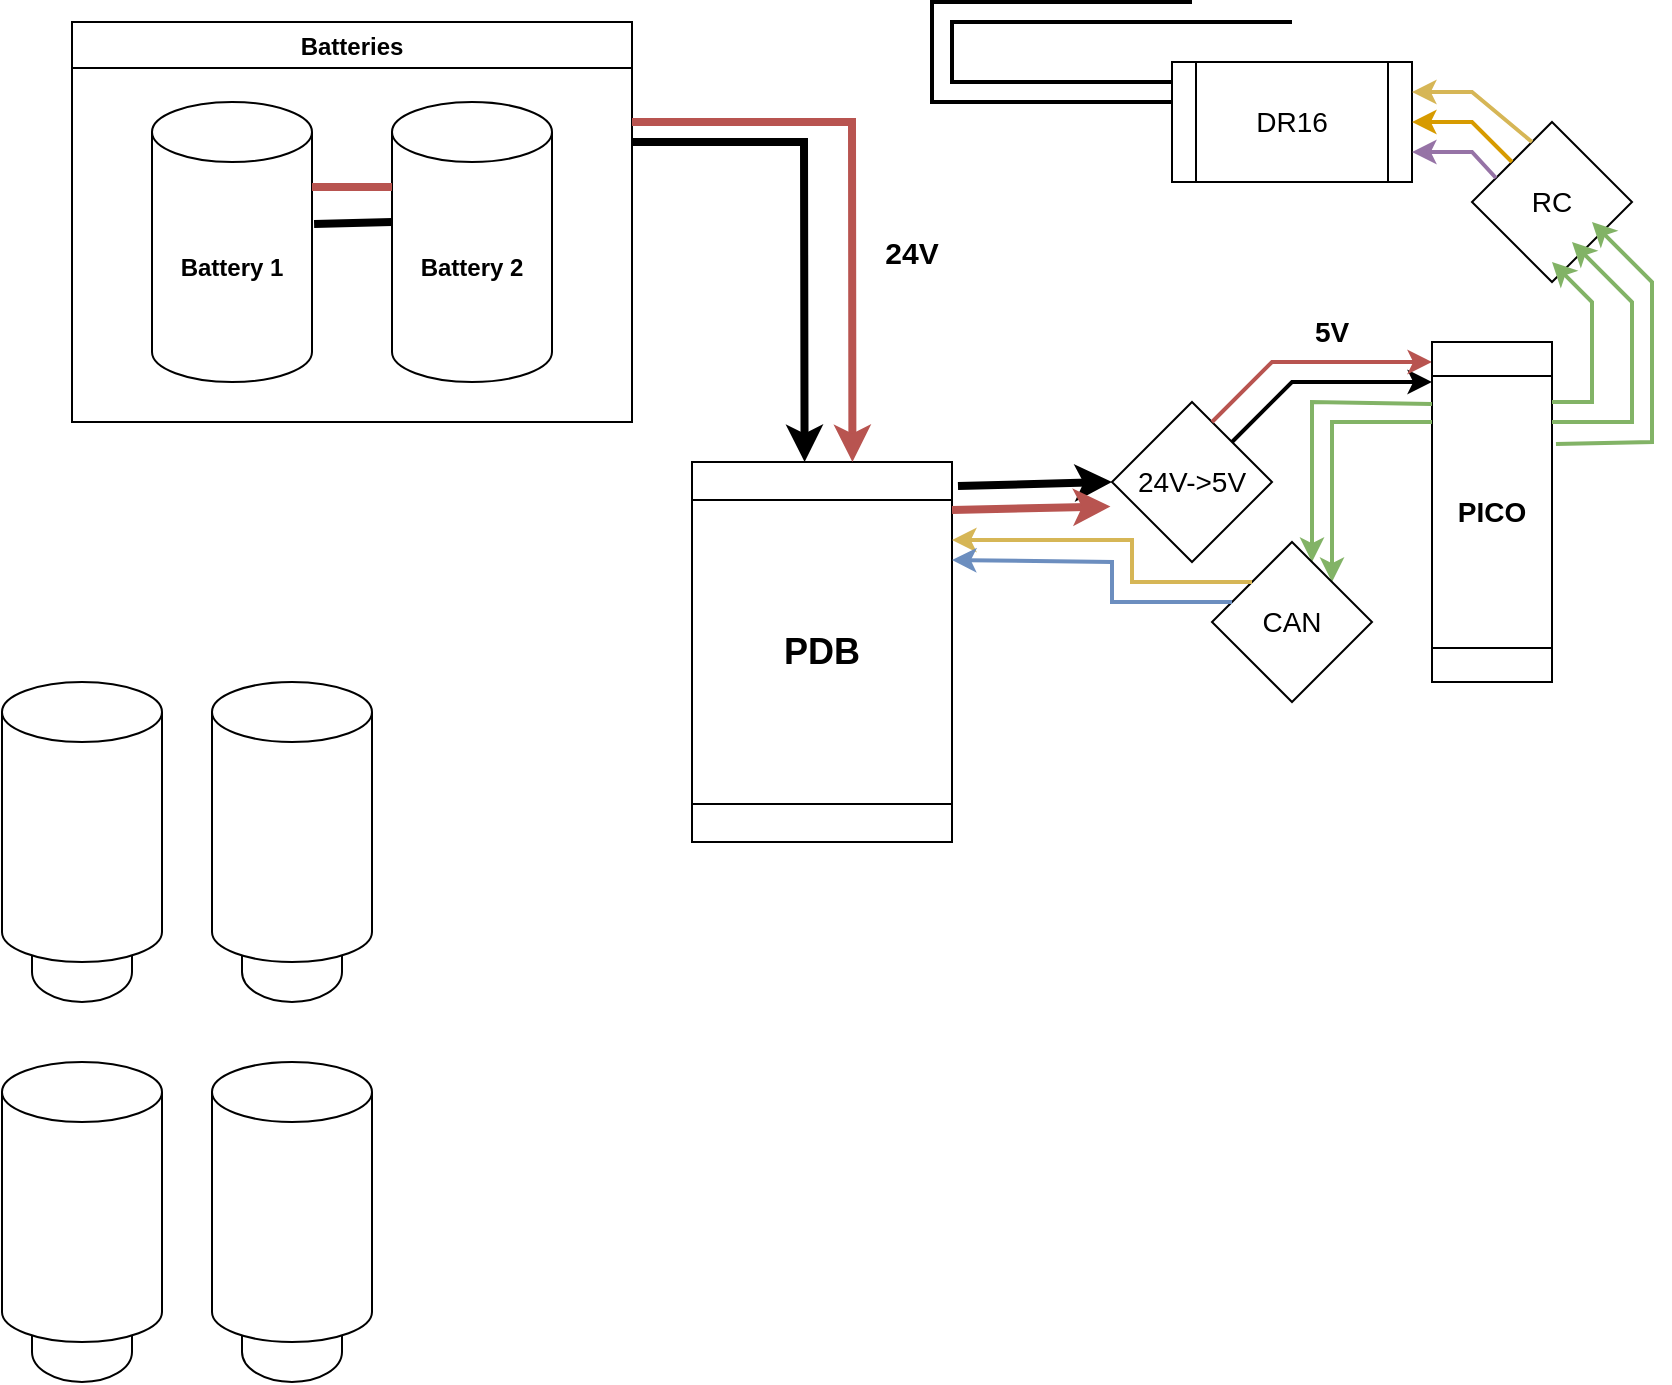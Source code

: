 <mxfile version="20.0.4" type="github">
  <diagram id="C5RBs43oDa-KdzZeNtuy" name="Page-1">
    <mxGraphModel dx="1214" dy="774" grid="1" gridSize="10" guides="1" tooltips="1" connect="1" arrows="1" fold="1" page="1" pageScale="1" pageWidth="827" pageHeight="1169" math="0" shadow="0">
      <root>
        <mxCell id="WIyWlLk6GJQsqaUBKTNV-0" />
        <mxCell id="WIyWlLk6GJQsqaUBKTNV-1" parent="WIyWlLk6GJQsqaUBKTNV-0" />
        <mxCell id="nK2j5enhJsr7-rCD3_EY-0" value="Batteries" style="swimlane;" vertex="1" parent="WIyWlLk6GJQsqaUBKTNV-1">
          <mxGeometry x="40" y="20" width="280" height="200" as="geometry" />
        </mxCell>
        <mxCell id="nK2j5enhJsr7-rCD3_EY-1" value="&lt;b&gt;Battery 1&lt;/b&gt;" style="shape=cylinder3;whiteSpace=wrap;html=1;boundedLbl=1;backgroundOutline=1;size=15;" vertex="1" parent="nK2j5enhJsr7-rCD3_EY-0">
          <mxGeometry x="40" y="40" width="80" height="140" as="geometry" />
        </mxCell>
        <mxCell id="nK2j5enhJsr7-rCD3_EY-2" value="&lt;b&gt;Battery 2&lt;/b&gt;" style="shape=cylinder3;whiteSpace=wrap;html=1;boundedLbl=1;backgroundOutline=1;size=15;" vertex="1" parent="nK2j5enhJsr7-rCD3_EY-0">
          <mxGeometry x="160" y="40" width="80" height="140" as="geometry" />
        </mxCell>
        <mxCell id="nK2j5enhJsr7-rCD3_EY-3" value="" style="endArrow=none;html=1;rounded=0;entryX=0;entryY=0;entryDx=0;entryDy=42.5;entryPerimeter=0;exitX=1;exitY=0;exitDx=0;exitDy=42.5;exitPerimeter=0;fillColor=#f8cecc;strokeColor=#b85450;strokeWidth=4;" edge="1" parent="nK2j5enhJsr7-rCD3_EY-0" source="nK2j5enhJsr7-rCD3_EY-1" target="nK2j5enhJsr7-rCD3_EY-2">
          <mxGeometry width="50" height="50" relative="1" as="geometry">
            <mxPoint x="350" y="460" as="sourcePoint" />
            <mxPoint x="400" y="410" as="targetPoint" />
          </mxGeometry>
        </mxCell>
        <mxCell id="nK2j5enhJsr7-rCD3_EY-4" value="" style="endArrow=none;html=1;rounded=0;exitX=1.013;exitY=0.436;exitDx=0;exitDy=0;exitPerimeter=0;strokeWidth=4;" edge="1" parent="nK2j5enhJsr7-rCD3_EY-0" source="nK2j5enhJsr7-rCD3_EY-1">
          <mxGeometry width="50" height="50" relative="1" as="geometry">
            <mxPoint x="350" y="460" as="sourcePoint" />
            <mxPoint x="160" y="100" as="targetPoint" />
          </mxGeometry>
        </mxCell>
        <mxCell id="nK2j5enhJsr7-rCD3_EY-5" value="&lt;font style=&quot;font-size: 18px;&quot;&gt;&lt;b&gt;PDB&lt;/b&gt;&lt;/font&gt;" style="shape=process;whiteSpace=wrap;html=1;backgroundOutline=1;direction=south;" vertex="1" parent="WIyWlLk6GJQsqaUBKTNV-1">
          <mxGeometry x="350" y="240" width="130" height="190" as="geometry" />
        </mxCell>
        <mxCell id="nK2j5enhJsr7-rCD3_EY-6" value="" style="endArrow=classic;html=1;rounded=0;strokeWidth=4;entryX=0;entryY=0.567;entryDx=0;entryDy=0;entryPerimeter=0;" edge="1" parent="WIyWlLk6GJQsqaUBKTNV-1" target="nK2j5enhJsr7-rCD3_EY-5">
          <mxGeometry width="50" height="50" relative="1" as="geometry">
            <mxPoint x="320" y="80" as="sourcePoint" />
            <mxPoint x="480" y="230" as="targetPoint" />
            <Array as="points">
              <mxPoint x="406" y="80" />
            </Array>
          </mxGeometry>
        </mxCell>
        <mxCell id="nK2j5enhJsr7-rCD3_EY-7" value="" style="endArrow=classic;html=1;rounded=0;strokeWidth=4;entryX=0;entryY=0.383;entryDx=0;entryDy=0;exitX=1;exitY=0.25;exitDx=0;exitDy=0;entryPerimeter=0;fillColor=#f8cecc;strokeColor=#b85450;" edge="1" parent="WIyWlLk6GJQsqaUBKTNV-1" source="nK2j5enhJsr7-rCD3_EY-0" target="nK2j5enhJsr7-rCD3_EY-5">
          <mxGeometry width="50" height="50" relative="1" as="geometry">
            <mxPoint x="340" y="80" as="sourcePoint" />
            <mxPoint x="419" y="240" as="targetPoint" />
            <Array as="points">
              <mxPoint x="430" y="70" />
            </Array>
          </mxGeometry>
        </mxCell>
        <mxCell id="nK2j5enhJsr7-rCD3_EY-8" value="&lt;font size=&quot;1&quot;&gt;&lt;b style=&quot;font-size: 15px;&quot;&gt;24V&lt;/b&gt;&lt;/font&gt;" style="text;html=1;strokeColor=none;fillColor=none;align=center;verticalAlign=middle;whiteSpace=wrap;rounded=0;" vertex="1" parent="WIyWlLk6GJQsqaUBKTNV-1">
          <mxGeometry x="430" y="120" width="60" height="30" as="geometry" />
        </mxCell>
        <mxCell id="nK2j5enhJsr7-rCD3_EY-12" value="" style="endArrow=classic;html=1;rounded=0;fontSize=14;strokeWidth=4;exitX=0.063;exitY=-0.023;exitDx=0;exitDy=0;exitPerimeter=0;" edge="1" parent="WIyWlLk6GJQsqaUBKTNV-1" source="nK2j5enhJsr7-rCD3_EY-5">
          <mxGeometry width="50" height="50" relative="1" as="geometry">
            <mxPoint x="430" y="360" as="sourcePoint" />
            <mxPoint x="560" y="250" as="targetPoint" />
          </mxGeometry>
        </mxCell>
        <mxCell id="nK2j5enhJsr7-rCD3_EY-13" value="" style="endArrow=classic;html=1;rounded=0;fontSize=14;strokeWidth=4;entryX=0;entryY=0.25;entryDx=0;entryDy=0;fillColor=#f8cecc;strokeColor=#b85450;exitX=0.126;exitY=0;exitDx=0;exitDy=0;exitPerimeter=0;" edge="1" parent="WIyWlLk6GJQsqaUBKTNV-1" source="nK2j5enhJsr7-rCD3_EY-5">
          <mxGeometry width="50" height="50" relative="1" as="geometry">
            <mxPoint x="490" y="261.97" as="sourcePoint" />
            <mxPoint x="559.232" y="262.222" as="targetPoint" />
          </mxGeometry>
        </mxCell>
        <mxCell id="nK2j5enhJsr7-rCD3_EY-16" value="24V-&amp;gt;5V" style="rhombus;whiteSpace=wrap;html=1;fontSize=14;" vertex="1" parent="WIyWlLk6GJQsqaUBKTNV-1">
          <mxGeometry x="560" y="210" width="80" height="80" as="geometry" />
        </mxCell>
        <mxCell id="nK2j5enhJsr7-rCD3_EY-17" value="" style="endArrow=classic;html=1;rounded=0;fontSize=14;strokeWidth=2;endSize=6;jumpSize=6;" edge="1" parent="WIyWlLk6GJQsqaUBKTNV-1" source="nK2j5enhJsr7-rCD3_EY-16">
          <mxGeometry width="50" height="50" relative="1" as="geometry">
            <mxPoint x="680" y="220" as="sourcePoint" />
            <mxPoint x="720" y="200" as="targetPoint" />
            <Array as="points">
              <mxPoint x="650" y="200" />
            </Array>
          </mxGeometry>
        </mxCell>
        <mxCell id="nK2j5enhJsr7-rCD3_EY-18" value="" style="endArrow=classic;html=1;rounded=0;fontSize=14;strokeWidth=2;endSize=6;jumpSize=6;fillColor=#f8cecc;strokeColor=#b85450;" edge="1" parent="WIyWlLk6GJQsqaUBKTNV-1">
          <mxGeometry width="50" height="50" relative="1" as="geometry">
            <mxPoint x="610" y="220" as="sourcePoint" />
            <mxPoint x="720" y="190" as="targetPoint" />
            <Array as="points">
              <mxPoint x="640" y="190" />
            </Array>
          </mxGeometry>
        </mxCell>
        <mxCell id="nK2j5enhJsr7-rCD3_EY-19" value="&lt;b&gt;5V&lt;/b&gt;" style="text;html=1;strokeColor=none;fillColor=none;align=center;verticalAlign=middle;whiteSpace=wrap;rounded=0;fontSize=14;" vertex="1" parent="WIyWlLk6GJQsqaUBKTNV-1">
          <mxGeometry x="640" y="160" width="60" height="30" as="geometry" />
        </mxCell>
        <mxCell id="nK2j5enhJsr7-rCD3_EY-21" value="&lt;b&gt;PICO&lt;/b&gt;" style="shape=process;whiteSpace=wrap;html=1;backgroundOutline=1;fontSize=14;direction=south;" vertex="1" parent="WIyWlLk6GJQsqaUBKTNV-1">
          <mxGeometry x="720" y="180" width="60" height="170" as="geometry" />
        </mxCell>
        <mxCell id="nK2j5enhJsr7-rCD3_EY-23" value="" style="endArrow=classic;html=1;rounded=0;fontSize=14;endSize=6;strokeWidth=2;jumpSize=6;exitX=0.182;exitY=1;exitDx=0;exitDy=0;exitPerimeter=0;fillColor=#d5e8d4;strokeColor=#82b366;" edge="1" parent="WIyWlLk6GJQsqaUBKTNV-1" source="nK2j5enhJsr7-rCD3_EY-21">
          <mxGeometry width="50" height="50" relative="1" as="geometry">
            <mxPoint x="410" y="280" as="sourcePoint" />
            <mxPoint x="660" y="290" as="targetPoint" />
            <Array as="points">
              <mxPoint x="660" y="210" />
            </Array>
          </mxGeometry>
        </mxCell>
        <mxCell id="nK2j5enhJsr7-rCD3_EY-25" value="" style="endArrow=classic;html=1;rounded=0;fontSize=14;endSize=6;strokeWidth=2;jumpSize=6;fillColor=#d5e8d4;strokeColor=#82b366;" edge="1" parent="WIyWlLk6GJQsqaUBKTNV-1">
          <mxGeometry width="50" height="50" relative="1" as="geometry">
            <mxPoint x="720" y="220" as="sourcePoint" />
            <mxPoint x="670" y="300" as="targetPoint" />
            <Array as="points">
              <mxPoint x="670" y="220" />
            </Array>
          </mxGeometry>
        </mxCell>
        <mxCell id="nK2j5enhJsr7-rCD3_EY-26" value="CAN " style="rhombus;whiteSpace=wrap;html=1;fontSize=14;" vertex="1" parent="WIyWlLk6GJQsqaUBKTNV-1">
          <mxGeometry x="610" y="280" width="80" height="80" as="geometry" />
        </mxCell>
        <mxCell id="nK2j5enhJsr7-rCD3_EY-27" value="" style="endArrow=classic;html=1;rounded=0;fontSize=14;endSize=6;strokeWidth=2;jumpSize=6;exitX=0;exitY=0;exitDx=0;exitDy=0;fillColor=#fff2cc;strokeColor=#d6b656;" edge="1" parent="WIyWlLk6GJQsqaUBKTNV-1" source="nK2j5enhJsr7-rCD3_EY-26">
          <mxGeometry width="50" height="50" relative="1" as="geometry">
            <mxPoint x="410" y="280" as="sourcePoint" />
            <mxPoint x="480" y="279" as="targetPoint" />
            <Array as="points">
              <mxPoint x="570" y="300" />
              <mxPoint x="570" y="279" />
            </Array>
          </mxGeometry>
        </mxCell>
        <mxCell id="nK2j5enhJsr7-rCD3_EY-28" value="" style="endArrow=classic;html=1;rounded=0;fontSize=14;endSize=6;strokeWidth=2;jumpSize=6;fillColor=#dae8fc;strokeColor=#6c8ebf;" edge="1" parent="WIyWlLk6GJQsqaUBKTNV-1">
          <mxGeometry width="50" height="50" relative="1" as="geometry">
            <mxPoint x="620" y="310" as="sourcePoint" />
            <mxPoint x="480" y="289" as="targetPoint" />
            <Array as="points">
              <mxPoint x="560" y="310" />
              <mxPoint x="560" y="290" />
            </Array>
          </mxGeometry>
        </mxCell>
        <mxCell id="nK2j5enhJsr7-rCD3_EY-29" value="RC" style="rhombus;whiteSpace=wrap;html=1;fontSize=14;" vertex="1" parent="WIyWlLk6GJQsqaUBKTNV-1">
          <mxGeometry x="740" y="70" width="80" height="80" as="geometry" />
        </mxCell>
        <mxCell id="nK2j5enhJsr7-rCD3_EY-30" value="" style="endArrow=classic;html=1;rounded=0;fontSize=14;endSize=6;strokeWidth=2;jumpSize=6;fillColor=#d5e8d4;strokeColor=#82b366;" edge="1" parent="WIyWlLk6GJQsqaUBKTNV-1">
          <mxGeometry width="50" height="50" relative="1" as="geometry">
            <mxPoint x="780" y="210" as="sourcePoint" />
            <mxPoint x="780" y="140" as="targetPoint" />
            <Array as="points">
              <mxPoint x="800" y="210" />
              <mxPoint x="800" y="160" />
            </Array>
          </mxGeometry>
        </mxCell>
        <mxCell id="nK2j5enhJsr7-rCD3_EY-31" value="" style="endArrow=classic;html=1;rounded=0;fontSize=14;endSize=6;strokeWidth=2;jumpSize=6;fillColor=#d5e8d4;strokeColor=#82b366;" edge="1" parent="WIyWlLk6GJQsqaUBKTNV-1">
          <mxGeometry width="50" height="50" relative="1" as="geometry">
            <mxPoint x="780" y="220" as="sourcePoint" />
            <mxPoint x="790" y="130" as="targetPoint" />
            <Array as="points">
              <mxPoint x="820" y="220" />
              <mxPoint x="820" y="160" />
            </Array>
          </mxGeometry>
        </mxCell>
        <mxCell id="nK2j5enhJsr7-rCD3_EY-32" value="" style="endArrow=classic;html=1;rounded=0;fontSize=14;endSize=6;strokeWidth=2;jumpSize=6;exitX=0.3;exitY=-0.033;exitDx=0;exitDy=0;exitPerimeter=0;fillColor=#d5e8d4;strokeColor=#82b366;" edge="1" parent="WIyWlLk6GJQsqaUBKTNV-1" source="nK2j5enhJsr7-rCD3_EY-21">
          <mxGeometry width="50" height="50" relative="1" as="geometry">
            <mxPoint x="790" y="230" as="sourcePoint" />
            <mxPoint x="800" y="120" as="targetPoint" />
            <Array as="points">
              <mxPoint x="830" y="230" />
              <mxPoint x="830" y="150" />
            </Array>
          </mxGeometry>
        </mxCell>
        <mxCell id="nK2j5enhJsr7-rCD3_EY-33" value="DR16" style="shape=process;whiteSpace=wrap;html=1;backgroundOutline=1;fontSize=14;" vertex="1" parent="WIyWlLk6GJQsqaUBKTNV-1">
          <mxGeometry x="590" y="40" width="120" height="60" as="geometry" />
        </mxCell>
        <mxCell id="nK2j5enhJsr7-rCD3_EY-35" value="" style="endArrow=none;html=1;rounded=0;fontSize=14;endSize=6;strokeWidth=2;jumpSize=6;" edge="1" parent="WIyWlLk6GJQsqaUBKTNV-1">
          <mxGeometry width="50" height="50" relative="1" as="geometry">
            <mxPoint x="650" y="20" as="sourcePoint" />
            <mxPoint x="590" y="50" as="targetPoint" />
            <Array as="points">
              <mxPoint x="480" y="20" />
              <mxPoint x="480" y="50" />
            </Array>
          </mxGeometry>
        </mxCell>
        <mxCell id="nK2j5enhJsr7-rCD3_EY-36" value="" style="endArrow=none;html=1;rounded=0;fontSize=14;endSize=6;strokeWidth=2;jumpSize=6;" edge="1" parent="WIyWlLk6GJQsqaUBKTNV-1">
          <mxGeometry width="50" height="50" relative="1" as="geometry">
            <mxPoint x="600" y="10" as="sourcePoint" />
            <mxPoint x="590" y="60" as="targetPoint" />
            <Array as="points">
              <mxPoint x="470" y="10" />
              <mxPoint x="470" y="60" />
            </Array>
          </mxGeometry>
        </mxCell>
        <mxCell id="nK2j5enhJsr7-rCD3_EY-37" value="" style="endArrow=classic;html=1;rounded=0;fontSize=14;endSize=6;strokeWidth=2;jumpSize=6;entryX=1;entryY=0.25;entryDx=0;entryDy=0;fillColor=#fff2cc;strokeColor=#d6b656;" edge="1" parent="WIyWlLk6GJQsqaUBKTNV-1" target="nK2j5enhJsr7-rCD3_EY-33">
          <mxGeometry width="50" height="50" relative="1" as="geometry">
            <mxPoint x="770" y="80" as="sourcePoint" />
            <mxPoint x="740" y="50" as="targetPoint" />
            <Array as="points">
              <mxPoint x="740" y="55" />
            </Array>
          </mxGeometry>
        </mxCell>
        <mxCell id="nK2j5enhJsr7-rCD3_EY-38" value="" style="endArrow=classic;html=1;rounded=0;fontSize=14;endSize=6;strokeWidth=2;jumpSize=6;exitX=0;exitY=0;exitDx=0;exitDy=0;entryX=1;entryY=0.5;entryDx=0;entryDy=0;fillColor=#ffe6cc;strokeColor=#d79b00;" edge="1" parent="WIyWlLk6GJQsqaUBKTNV-1" source="nK2j5enhJsr7-rCD3_EY-29" target="nK2j5enhJsr7-rCD3_EY-33">
          <mxGeometry width="50" height="50" relative="1" as="geometry">
            <mxPoint x="782" y="87.04" as="sourcePoint" />
            <mxPoint x="720" y="65" as="targetPoint" />
            <Array as="points">
              <mxPoint x="740" y="70" />
            </Array>
          </mxGeometry>
        </mxCell>
        <mxCell id="nK2j5enhJsr7-rCD3_EY-39" value="" style="endArrow=classic;html=1;rounded=0;fontSize=14;endSize=6;strokeWidth=2;jumpSize=6;exitX=0.15;exitY=0.35;exitDx=0;exitDy=0;exitPerimeter=0;entryX=1;entryY=0.75;entryDx=0;entryDy=0;fillColor=#e1d5e7;strokeColor=#9673a6;" edge="1" parent="WIyWlLk6GJQsqaUBKTNV-1" source="nK2j5enhJsr7-rCD3_EY-29" target="nK2j5enhJsr7-rCD3_EY-33">
          <mxGeometry width="50" height="50" relative="1" as="geometry">
            <mxPoint x="777.04" y="96" as="sourcePoint" />
            <mxPoint x="720" y="80" as="targetPoint" />
            <Array as="points">
              <mxPoint x="740" y="85" />
            </Array>
          </mxGeometry>
        </mxCell>
        <mxCell id="nK2j5enhJsr7-rCD3_EY-41" value="" style="shape=cylinder3;whiteSpace=wrap;html=1;boundedLbl=1;backgroundOutline=1;size=15;fontSize=14;" vertex="1" parent="WIyWlLk6GJQsqaUBKTNV-1">
          <mxGeometry x="20" y="430" width="50" height="80" as="geometry" />
        </mxCell>
        <mxCell id="nK2j5enhJsr7-rCD3_EY-40" value="" style="shape=cylinder3;whiteSpace=wrap;html=1;boundedLbl=1;backgroundOutline=1;size=15;fontSize=14;" vertex="1" parent="WIyWlLk6GJQsqaUBKTNV-1">
          <mxGeometry x="5" y="350" width="80" height="140" as="geometry" />
        </mxCell>
        <mxCell id="nK2j5enhJsr7-rCD3_EY-42" value="" style="shape=cylinder3;whiteSpace=wrap;html=1;boundedLbl=1;backgroundOutline=1;size=15;fontSize=14;" vertex="1" parent="WIyWlLk6GJQsqaUBKTNV-1">
          <mxGeometry x="125" y="430" width="50" height="80" as="geometry" />
        </mxCell>
        <mxCell id="nK2j5enhJsr7-rCD3_EY-43" value="" style="shape=cylinder3;whiteSpace=wrap;html=1;boundedLbl=1;backgroundOutline=1;size=15;fontSize=14;" vertex="1" parent="WIyWlLk6GJQsqaUBKTNV-1">
          <mxGeometry x="110" y="350" width="80" height="140" as="geometry" />
        </mxCell>
        <mxCell id="nK2j5enhJsr7-rCD3_EY-44" value="" style="shape=cylinder3;whiteSpace=wrap;html=1;boundedLbl=1;backgroundOutline=1;size=15;fontSize=14;" vertex="1" parent="WIyWlLk6GJQsqaUBKTNV-1">
          <mxGeometry x="20" y="620" width="50" height="80" as="geometry" />
        </mxCell>
        <mxCell id="nK2j5enhJsr7-rCD3_EY-45" value="" style="shape=cylinder3;whiteSpace=wrap;html=1;boundedLbl=1;backgroundOutline=1;size=15;fontSize=14;" vertex="1" parent="WIyWlLk6GJQsqaUBKTNV-1">
          <mxGeometry x="5" y="540" width="80" height="140" as="geometry" />
        </mxCell>
        <mxCell id="nK2j5enhJsr7-rCD3_EY-46" value="" style="shape=cylinder3;whiteSpace=wrap;html=1;boundedLbl=1;backgroundOutline=1;size=15;fontSize=14;" vertex="1" parent="WIyWlLk6GJQsqaUBKTNV-1">
          <mxGeometry x="125" y="620" width="50" height="80" as="geometry" />
        </mxCell>
        <mxCell id="nK2j5enhJsr7-rCD3_EY-47" value="" style="shape=cylinder3;whiteSpace=wrap;html=1;boundedLbl=1;backgroundOutline=1;size=15;fontSize=14;" vertex="1" parent="WIyWlLk6GJQsqaUBKTNV-1">
          <mxGeometry x="110" y="540" width="80" height="140" as="geometry" />
        </mxCell>
      </root>
    </mxGraphModel>
  </diagram>
</mxfile>
